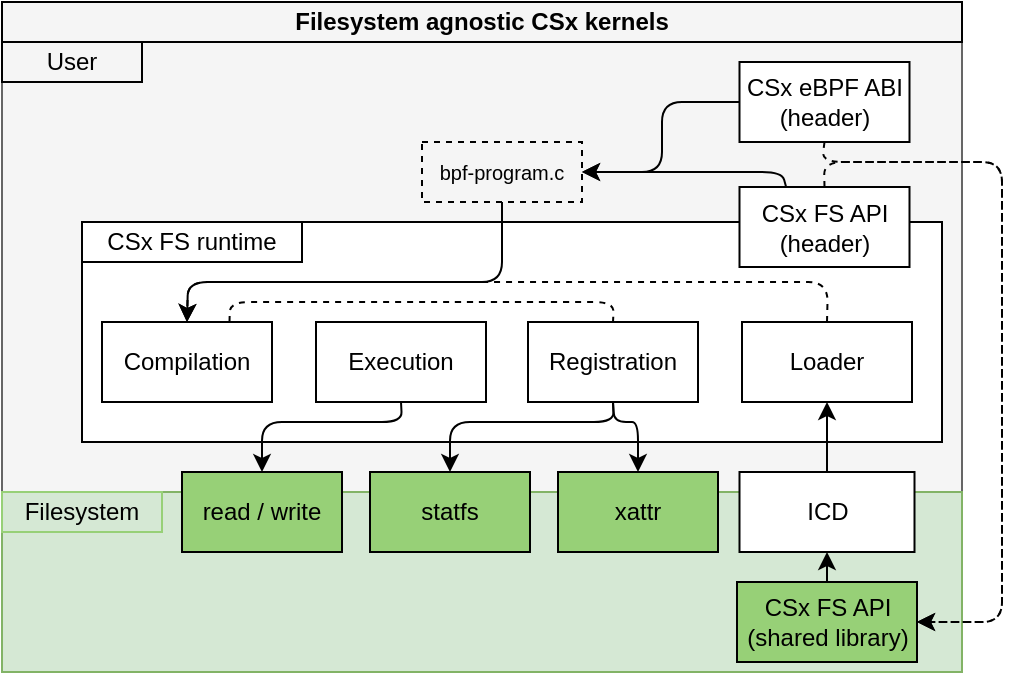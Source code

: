 <mxfile version="16.6.6" type="device"><diagram id="S2L_fBp9i6U7t1u01zK_" name="Page-1"><mxGraphModel dx="3213" dy="1215" grid="1" gridSize="10" guides="1" tooltips="1" connect="1" arrows="1" fold="1" page="1" pageScale="1" pageWidth="850" pageHeight="1100" math="0" shadow="0"><root><mxCell id="0"/><mxCell id="1" parent="0"/><mxCell id="2FKXtWeZJ99oMbGete19-10" value="" style="rounded=0;whiteSpace=wrap;html=1;fillColor=#f5f5f5;strokeColor=#666666;fontColor=#333333;" parent="1" vertex="1"><mxGeometry x="-290" y="550" width="480" height="225" as="geometry"/></mxCell><mxCell id="2FKXtWeZJ99oMbGete19-19" value="bpf-program.c" style="rounded=0;whiteSpace=wrap;html=1;strokeColor=#000000;fillColor=none;gradientColor=none;fontSize=10;align=center;dashed=1;" parent="1" vertex="1"><mxGeometry x="-80" y="600" width="80" height="30" as="geometry"/></mxCell><mxCell id="2FKXtWeZJ99oMbGete19-68" value="Filesystem agnostic CSx kernels" style="text;html=1;align=center;verticalAlign=middle;whiteSpace=wrap;rounded=0;strokeColor=#000000;fillColor=#F5F5F5;fontStyle=1" parent="1" vertex="1"><mxGeometry x="-290" y="530" width="480" height="20" as="geometry"/></mxCell><mxCell id="mOClXxaJIWXR_yqunPXC-8" value="User" style="text;html=1;fillColor=none;align=center;verticalAlign=middle;whiteSpace=wrap;rounded=0;strokeColor=#000000;" vertex="1" parent="1"><mxGeometry x="-290" y="550" width="70" height="20" as="geometry"/></mxCell><mxCell id="mOClXxaJIWXR_yqunPXC-43" value="" style="rounded=0;whiteSpace=wrap;html=1;fillColor=#d5e8d4;strokeColor=#82b366;" vertex="1" parent="1"><mxGeometry x="-290" y="775" width="480" height="90" as="geometry"/></mxCell><mxCell id="mOClXxaJIWXR_yqunPXC-44" value="Filesystem" style="text;html=1;fillColor=none;align=center;verticalAlign=middle;whiteSpace=wrap;rounded=0;strokeColor=#97D077;" vertex="1" parent="1"><mxGeometry x="-290" y="775" width="80" height="20" as="geometry"/></mxCell><mxCell id="mOClXxaJIWXR_yqunPXC-11" value="ICD" style="rounded=0;whiteSpace=wrap;html=1;" vertex="1" parent="1"><mxGeometry x="78.75" y="765" width="87.5" height="40" as="geometry"/></mxCell><mxCell id="mOClXxaJIWXR_yqunPXC-138" value="&lt;div&gt;CSx FS API&lt;/div&gt;&lt;div&gt;(shared library)&lt;br&gt;&lt;/div&gt;" style="rounded=0;whiteSpace=wrap;html=1;fillColor=#97D077;" vertex="1" parent="1"><mxGeometry x="77.5" y="820" width="90" height="40" as="geometry"/></mxCell><mxCell id="mOClXxaJIWXR_yqunPXC-142" value="" style="endArrow=classic;html=1;fillColor=#ffffff;fontSize=10;dashed=1;entryX=1;entryY=0.5;entryDx=0;entryDy=0;exitX=0.5;exitY=1;exitDx=0;exitDy=0;" edge="1" parent="1" source="mOClXxaJIWXR_yqunPXC-3" target="mOClXxaJIWXR_yqunPXC-138"><mxGeometry width="50" height="50" relative="1" as="geometry"><mxPoint x="16" y="620" as="sourcePoint"/><mxPoint x="240" y="800" as="targetPoint"/><Array as="points"><mxPoint x="120" y="610"/><mxPoint x="210" y="610"/><mxPoint x="210" y="840"/></Array></mxGeometry></mxCell><mxCell id="mOClXxaJIWXR_yqunPXC-147" value="" style="endArrow=classic;html=1;fillColor=#ffffff;fontSize=10;exitX=0.5;exitY=0;exitDx=0;exitDy=0;entryX=0.5;entryY=1;entryDx=0;entryDy=0;" edge="1" parent="1" source="mOClXxaJIWXR_yqunPXC-138" target="mOClXxaJIWXR_yqunPXC-11"><mxGeometry width="50" height="50" relative="1" as="geometry"><mxPoint x="92.5" y="770" as="sourcePoint"/><mxPoint x="37.5" y="750" as="targetPoint"/><Array as="points"/></mxGeometry></mxCell><mxCell id="mOClXxaJIWXR_yqunPXC-149" value="" style="rounded=0;whiteSpace=wrap;html=1;" vertex="1" parent="1"><mxGeometry x="-250" y="640" width="430" height="110" as="geometry"/></mxCell><mxCell id="mOClXxaJIWXR_yqunPXC-150" value="CSx FS runtime" style="text;html=1;fillColor=none;align=center;verticalAlign=middle;whiteSpace=wrap;rounded=0;strokeColor=#000000;" vertex="1" parent="1"><mxGeometry x="-250" y="640" width="110" height="20" as="geometry"/></mxCell><mxCell id="mOClXxaJIWXR_yqunPXC-145" value="Loader" style="rounded=0;whiteSpace=wrap;html=1;" vertex="1" parent="1"><mxGeometry x="80" y="690" width="85" height="40" as="geometry"/></mxCell><mxCell id="mOClXxaJIWXR_yqunPXC-17" value="" style="endArrow=classic;html=1;fillColor=#ffffff;fontSize=10;exitX=0.5;exitY=0;exitDx=0;exitDy=0;entryX=0.5;entryY=1;entryDx=0;entryDy=0;" edge="1" parent="1" source="mOClXxaJIWXR_yqunPXC-11" target="mOClXxaJIWXR_yqunPXC-145"><mxGeometry width="50" height="50" relative="1" as="geometry"><mxPoint x="135" y="620" as="sourcePoint"/><mxPoint x="75" y="665.0" as="targetPoint"/><Array as="points"/></mxGeometry></mxCell><mxCell id="mOClXxaJIWXR_yqunPXC-151" value="Compilation" style="rounded=0;whiteSpace=wrap;html=1;" vertex="1" parent="1"><mxGeometry x="-240" y="690" width="85" height="40" as="geometry"/></mxCell><mxCell id="mOClXxaJIWXR_yqunPXC-152" value="Registration" style="rounded=0;whiteSpace=wrap;html=1;" vertex="1" parent="1"><mxGeometry x="-27" y="690" width="85" height="40" as="geometry"/></mxCell><mxCell id="mOClXxaJIWXR_yqunPXC-153" value="statfs" style="rounded=0;whiteSpace=wrap;html=1;fillColor=#97D077;" vertex="1" parent="1"><mxGeometry x="-106" y="765" width="80" height="40" as="geometry"/></mxCell><mxCell id="mOClXxaJIWXR_yqunPXC-154" value="xattr" style="rounded=0;whiteSpace=wrap;html=1;fillColor=#97D077;" vertex="1" parent="1"><mxGeometry x="-12" y="765" width="80" height="40" as="geometry"/></mxCell><mxCell id="mOClXxaJIWXR_yqunPXC-155" value="" style="endArrow=classic;html=1;fillColor=#ffffff;fontSize=10;exitX=0.5;exitY=1;exitDx=0;exitDy=0;entryX=0.5;entryY=0;entryDx=0;entryDy=0;" edge="1" parent="1" source="mOClXxaJIWXR_yqunPXC-152" target="mOClXxaJIWXR_yqunPXC-153"><mxGeometry width="50" height="50" relative="1" as="geometry"><mxPoint x="92.5" y="770" as="sourcePoint"/><mxPoint x="12.5" y="740" as="targetPoint"/><Array as="points"><mxPoint x="16" y="740"/><mxPoint x="-66" y="740"/></Array></mxGeometry></mxCell><mxCell id="mOClXxaJIWXR_yqunPXC-156" value="" style="endArrow=classic;html=1;fillColor=#ffffff;fontSize=10;exitX=0.5;exitY=1;exitDx=0;exitDy=0;entryX=0.5;entryY=0;entryDx=0;entryDy=0;" edge="1" parent="1" source="mOClXxaJIWXR_yqunPXC-152" target="mOClXxaJIWXR_yqunPXC-154"><mxGeometry width="50" height="50" relative="1" as="geometry"><mxPoint x="-87.5" y="740" as="sourcePoint"/><mxPoint x="-40" y="760" as="targetPoint"/><Array as="points"><mxPoint x="16" y="740"/><mxPoint x="28" y="740"/></Array></mxGeometry></mxCell><mxCell id="mOClXxaJIWXR_yqunPXC-157" value="" style="endArrow=classic;html=1;fillColor=#ffffff;fontSize=10;exitX=0.5;exitY=1;exitDx=0;exitDy=0;entryX=0.5;entryY=0;entryDx=0;entryDy=0;" edge="1" parent="1" source="2FKXtWeZJ99oMbGete19-19" target="mOClXxaJIWXR_yqunPXC-151"><mxGeometry width="50" height="50" relative="1" as="geometry"><mxPoint x="133.75" y="590" as="sourcePoint"/><mxPoint x="73.75" y="625" as="targetPoint"/><Array as="points"><mxPoint x="-40" y="670"/><mxPoint x="-197" y="670"/></Array></mxGeometry></mxCell><mxCell id="mOClXxaJIWXR_yqunPXC-158" value="" style="endArrow=classic;html=1;fillColor=#ffffff;fontSize=10;exitX=0.5;exitY=0;exitDx=0;exitDy=0;dashed=1;entryX=0.5;entryY=0;entryDx=0;entryDy=0;" edge="1" parent="1" source="mOClXxaJIWXR_yqunPXC-145" target="mOClXxaJIWXR_yqunPXC-151"><mxGeometry width="50" height="50" relative="1" as="geometry"><mxPoint x="133.75" y="550" as="sourcePoint"/><mxPoint x="176.25" y="830" as="targetPoint"/><Array as="points"><mxPoint x="123" y="670"/><mxPoint x="-10" y="670"/><mxPoint x="-80" y="670"/><mxPoint x="-197" y="670"/></Array></mxGeometry></mxCell><mxCell id="mOClXxaJIWXR_yqunPXC-159" value="Execution" style="rounded=0;whiteSpace=wrap;html=1;" vertex="1" parent="1"><mxGeometry x="-133" y="690" width="85" height="40" as="geometry"/></mxCell><mxCell id="mOClXxaJIWXR_yqunPXC-160" value="read / write" style="rounded=0;whiteSpace=wrap;html=1;fillColor=#97D077;" vertex="1" parent="1"><mxGeometry x="-200" y="765" width="80" height="40" as="geometry"/></mxCell><mxCell id="mOClXxaJIWXR_yqunPXC-161" value="" style="endArrow=none;html=1;fillColor=#ffffff;fontSize=10;exitX=0.75;exitY=0;exitDx=0;exitDy=0;dashed=1;entryX=0.5;entryY=0;entryDx=0;entryDy=0;endFill=0;" edge="1" parent="1" source="mOClXxaJIWXR_yqunPXC-151" target="mOClXxaJIWXR_yqunPXC-152"><mxGeometry width="50" height="50" relative="1" as="geometry"><mxPoint x="132.5" y="700" as="sourcePoint"/><mxPoint x="-187.5" y="700" as="targetPoint"/><Array as="points"><mxPoint x="-176" y="680"/><mxPoint y="680"/><mxPoint x="-70" y="680"/><mxPoint x="16" y="680"/></Array></mxGeometry></mxCell><mxCell id="mOClXxaJIWXR_yqunPXC-162" value="" style="endArrow=classic;html=1;fillColor=#ffffff;fontSize=10;exitX=0.5;exitY=1;exitDx=0;exitDy=0;entryX=0.5;entryY=0;entryDx=0;entryDy=0;" edge="1" parent="1" source="mOClXxaJIWXR_yqunPXC-159" target="mOClXxaJIWXR_yqunPXC-160"><mxGeometry width="50" height="50" relative="1" as="geometry"><mxPoint x="25.5" y="740" as="sourcePoint"/><mxPoint x="-56" y="775" as="targetPoint"/><Array as="points"><mxPoint x="-90" y="740"/><mxPoint x="-160" y="740"/></Array></mxGeometry></mxCell><mxCell id="mOClXxaJIWXR_yqunPXC-9" value="CSx FS API (header)" style="rounded=0;whiteSpace=wrap;html=1;" vertex="1" parent="1"><mxGeometry x="78.75" y="622.5" width="85" height="40" as="geometry"/></mxCell><mxCell id="mOClXxaJIWXR_yqunPXC-3" value="CSx eBPF ABI (header)" style="rounded=0;whiteSpace=wrap;html=1;" vertex="1" parent="1"><mxGeometry x="78.75" y="560" width="85" height="40" as="geometry"/></mxCell><mxCell id="mOClXxaJIWXR_yqunPXC-163" value="" style="endArrow=classic;html=1;fillColor=#ffffff;fontSize=10;dashed=1;entryX=1;entryY=0.5;entryDx=0;entryDy=0;exitX=0.5;exitY=0;exitDx=0;exitDy=0;" edge="1" parent="1" source="mOClXxaJIWXR_yqunPXC-9" target="mOClXxaJIWXR_yqunPXC-138"><mxGeometry width="50" height="50" relative="1" as="geometry"><mxPoint x="26" y="630" as="sourcePoint"/><mxPoint x="172.5" y="850" as="targetPoint"/><Array as="points"><mxPoint x="121" y="610"/><mxPoint x="210" y="610"/><mxPoint x="210" y="840"/></Array></mxGeometry></mxCell><mxCell id="mOClXxaJIWXR_yqunPXC-164" value="" style="endArrow=classic;html=1;fillColor=#ffffff;fontSize=10;exitX=0;exitY=0.5;exitDx=0;exitDy=0;entryX=1;entryY=0.5;entryDx=0;entryDy=0;" edge="1" parent="1" source="mOClXxaJIWXR_yqunPXC-3" target="2FKXtWeZJ99oMbGete19-19"><mxGeometry width="50" height="50" relative="1" as="geometry"><mxPoint x="-30" y="632.5" as="sourcePoint"/><mxPoint x="-187.5" y="700" as="targetPoint"/><Array as="points"><mxPoint x="40" y="580"/><mxPoint x="40" y="615"/></Array></mxGeometry></mxCell><mxCell id="mOClXxaJIWXR_yqunPXC-166" value="" style="endArrow=classic;html=1;fillColor=#ffffff;fontSize=10;exitX=0.275;exitY=0.007;exitDx=0;exitDy=0;entryX=1;entryY=0.5;entryDx=0;entryDy=0;exitPerimeter=0;" edge="1" parent="1" source="mOClXxaJIWXR_yqunPXC-9" target="2FKXtWeZJ99oMbGete19-19"><mxGeometry width="50" height="50" relative="1" as="geometry"><mxPoint x="90" y="590" as="sourcePoint"/><mxPoint x="10" y="625" as="targetPoint"/><Array as="points"><mxPoint x="100" y="615"/><mxPoint x="40" y="615"/></Array></mxGeometry></mxCell></root></mxGraphModel></diagram></mxfile>